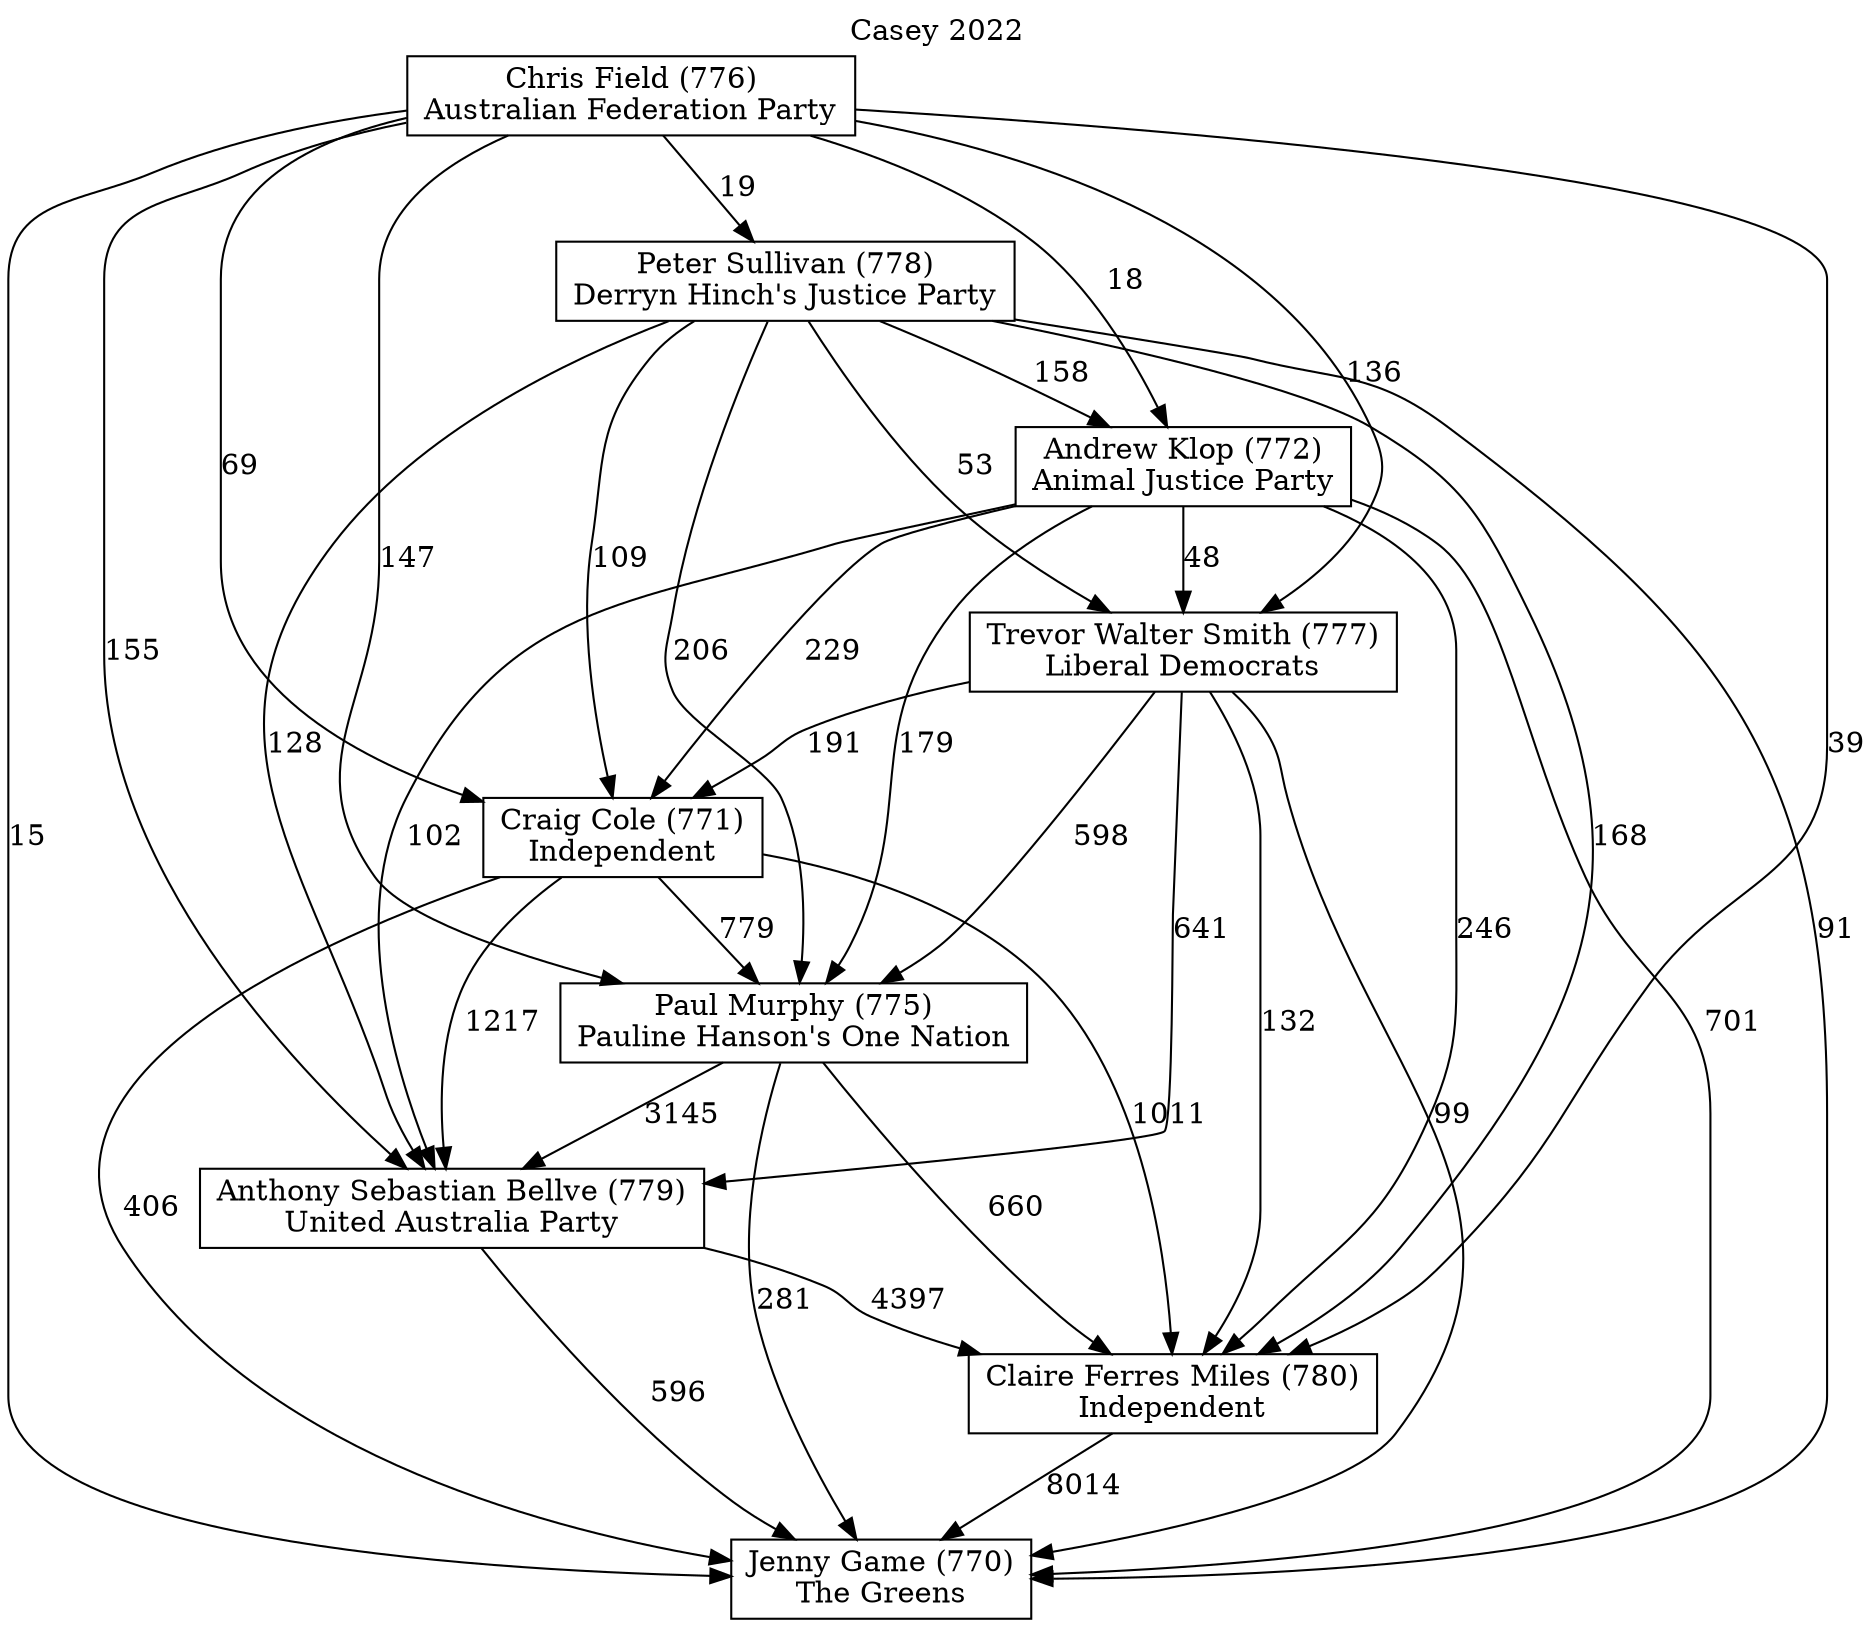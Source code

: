 // House preference flow
digraph "Jenny Game (770)_Casey_2022" {
	graph [label="Casey 2022" labelloc=t mclimit=10]
	node [shape=box]
	"Jenny Game (770)" [label="Jenny Game (770)
The Greens"]
	"Craig Cole (771)" [label="Craig Cole (771)
Independent"]
	"Chris Field (776)" [label="Chris Field (776)
Australian Federation Party"]
	"Anthony Sebastian Bellve (779)" [label="Anthony Sebastian Bellve (779)
United Australia Party"]
	"Peter Sullivan (778)" [label="Peter Sullivan (778)
Derryn Hinch's Justice Party"]
	"Paul Murphy (775)" [label="Paul Murphy (775)
Pauline Hanson's One Nation"]
	"Claire Ferres Miles (780)" [label="Claire Ferres Miles (780)
Independent"]
	"Trevor Walter Smith (777)" [label="Trevor Walter Smith (777)
Liberal Democrats"]
	"Andrew Klop (772)" [label="Andrew Klop (772)
Animal Justice Party"]
	"Chris Field (776)" -> "Peter Sullivan (778)" [label=19]
	"Andrew Klop (772)" -> "Anthony Sebastian Bellve (779)" [label=102]
	"Chris Field (776)" -> "Craig Cole (771)" [label=69]
	"Craig Cole (771)" -> "Anthony Sebastian Bellve (779)" [label=1217]
	"Andrew Klop (772)" -> "Trevor Walter Smith (777)" [label=48]
	"Peter Sullivan (778)" -> "Jenny Game (770)" [label=91]
	"Trevor Walter Smith (777)" -> "Claire Ferres Miles (780)" [label=132]
	"Chris Field (776)" -> "Andrew Klop (772)" [label=18]
	"Andrew Klop (772)" -> "Paul Murphy (775)" [label=179]
	"Peter Sullivan (778)" -> "Anthony Sebastian Bellve (779)" [label=128]
	"Chris Field (776)" -> "Jenny Game (770)" [label=15]
	"Peter Sullivan (778)" -> "Claire Ferres Miles (780)" [label=168]
	"Craig Cole (771)" -> "Jenny Game (770)" [label=406]
	"Anthony Sebastian Bellve (779)" -> "Claire Ferres Miles (780)" [label=4397]
	"Andrew Klop (772)" -> "Jenny Game (770)" [label=701]
	"Trevor Walter Smith (777)" -> "Anthony Sebastian Bellve (779)" [label=641]
	"Chris Field (776)" -> "Paul Murphy (775)" [label=147]
	"Andrew Klop (772)" -> "Claire Ferres Miles (780)" [label=246]
	"Paul Murphy (775)" -> "Jenny Game (770)" [label=281]
	"Peter Sullivan (778)" -> "Paul Murphy (775)" [label=206]
	"Claire Ferres Miles (780)" -> "Jenny Game (770)" [label=8014]
	"Peter Sullivan (778)" -> "Craig Cole (771)" [label=109]
	"Trevor Walter Smith (777)" -> "Craig Cole (771)" [label=191]
	"Craig Cole (771)" -> "Paul Murphy (775)" [label=779]
	"Chris Field (776)" -> "Claire Ferres Miles (780)" [label=39]
	"Trevor Walter Smith (777)" -> "Paul Murphy (775)" [label=598]
	"Trevor Walter Smith (777)" -> "Jenny Game (770)" [label=99]
	"Andrew Klop (772)" -> "Craig Cole (771)" [label=229]
	"Peter Sullivan (778)" -> "Trevor Walter Smith (777)" [label=53]
	"Chris Field (776)" -> "Anthony Sebastian Bellve (779)" [label=155]
	"Peter Sullivan (778)" -> "Andrew Klop (772)" [label=158]
	"Chris Field (776)" -> "Trevor Walter Smith (777)" [label=136]
	"Paul Murphy (775)" -> "Anthony Sebastian Bellve (779)" [label=3145]
	"Anthony Sebastian Bellve (779)" -> "Jenny Game (770)" [label=596]
	"Craig Cole (771)" -> "Claire Ferres Miles (780)" [label=1011]
	"Paul Murphy (775)" -> "Claire Ferres Miles (780)" [label=660]
}
